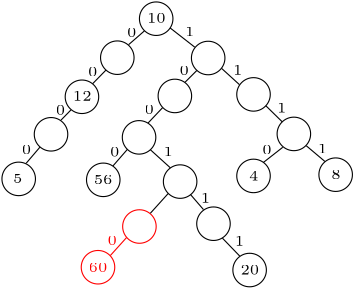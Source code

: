 <?xml version="1.0"?>
<!DOCTYPE ipe SYSTEM "ipe.dtd">
<ipe version="70218" creator="Ipe 7.2.28">
<info created="D:20241031213444" modified="D:20241031214458"/>
<ipestyle name="basic">
<symbol name="arrow/arc(spx)">
<path stroke="sym-stroke" fill="sym-stroke" pen="sym-pen">
0 0 m
-1 0.333 l
-1 -0.333 l
h
</path>
</symbol>
<symbol name="arrow/farc(spx)">
<path stroke="sym-stroke" fill="white" pen="sym-pen">
0 0 m
-1 0.333 l
-1 -0.333 l
h
</path>
</symbol>
<symbol name="arrow/ptarc(spx)">
<path stroke="sym-stroke" fill="sym-stroke" pen="sym-pen">
0 0 m
-1 0.333 l
-0.8 0 l
-1 -0.333 l
h
</path>
</symbol>
<symbol name="arrow/fptarc(spx)">
<path stroke="sym-stroke" fill="white" pen="sym-pen">
0 0 m
-1 0.333 l
-0.8 0 l
-1 -0.333 l
h
</path>
</symbol>
<symbol name="mark/circle(sx)" transformations="translations">
<path fill="sym-stroke">
0.6 0 0 0.6 0 0 e
0.4 0 0 0.4 0 0 e
</path>
</symbol>
<symbol name="mark/disk(sx)" transformations="translations">
<path fill="sym-stroke">
0.6 0 0 0.6 0 0 e
</path>
</symbol>
<symbol name="mark/fdisk(sfx)" transformations="translations">
<group>
<path fill="sym-fill">
0.5 0 0 0.5 0 0 e
</path>
<path fill="sym-stroke" fillrule="eofill">
0.6 0 0 0.6 0 0 e
0.4 0 0 0.4 0 0 e
</path>
</group>
</symbol>
<symbol name="mark/box(sx)" transformations="translations">
<path fill="sym-stroke" fillrule="eofill">
-0.6 -0.6 m
0.6 -0.6 l
0.6 0.6 l
-0.6 0.6 l
h
-0.4 -0.4 m
0.4 -0.4 l
0.4 0.4 l
-0.4 0.4 l
h
</path>
</symbol>
<symbol name="mark/square(sx)" transformations="translations">
<path fill="sym-stroke">
-0.6 -0.6 m
0.6 -0.6 l
0.6 0.6 l
-0.6 0.6 l
h
</path>
</symbol>
<symbol name="mark/fsquare(sfx)" transformations="translations">
<group>
<path fill="sym-fill">
-0.5 -0.5 m
0.5 -0.5 l
0.5 0.5 l
-0.5 0.5 l
h
</path>
<path fill="sym-stroke" fillrule="eofill">
-0.6 -0.6 m
0.6 -0.6 l
0.6 0.6 l
-0.6 0.6 l
h
-0.4 -0.4 m
0.4 -0.4 l
0.4 0.4 l
-0.4 0.4 l
h
</path>
</group>
</symbol>
<symbol name="mark/cross(sx)" transformations="translations">
<group>
<path fill="sym-stroke">
-0.43 -0.57 m
0.57 0.43 l
0.43 0.57 l
-0.57 -0.43 l
h
</path>
<path fill="sym-stroke">
-0.43 0.57 m
0.57 -0.43 l
0.43 -0.57 l
-0.57 0.43 l
h
</path>
</group>
</symbol>
<symbol name="arrow/fnormal(spx)">
<path stroke="sym-stroke" fill="white" pen="sym-pen">
0 0 m
-1 0.333 l
-1 -0.333 l
h
</path>
</symbol>
<symbol name="arrow/pointed(spx)">
<path stroke="sym-stroke" fill="sym-stroke" pen="sym-pen">
0 0 m
-1 0.333 l
-0.8 0 l
-1 -0.333 l
h
</path>
</symbol>
<symbol name="arrow/fpointed(spx)">
<path stroke="sym-stroke" fill="white" pen="sym-pen">
0 0 m
-1 0.333 l
-0.8 0 l
-1 -0.333 l
h
</path>
</symbol>
<symbol name="arrow/linear(spx)">
<path stroke="sym-stroke" pen="sym-pen">
-1 0.333 m
0 0 l
-1 -0.333 l
</path>
</symbol>
<symbol name="arrow/fdouble(spx)">
<path stroke="sym-stroke" fill="white" pen="sym-pen">
0 0 m
-1 0.333 l
-1 -0.333 l
h
-1 0 m
-2 0.333 l
-2 -0.333 l
h
</path>
</symbol>
<symbol name="arrow/double(spx)">
<path stroke="sym-stroke" fill="sym-stroke" pen="sym-pen">
0 0 m
-1 0.333 l
-1 -0.333 l
h
-1 0 m
-2 0.333 l
-2 -0.333 l
h
</path>
</symbol>
<symbol name="arrow/mid-normal(spx)">
<path stroke="sym-stroke" fill="sym-stroke" pen="sym-pen">
0.5 0 m
-0.5 0.333 l
-0.5 -0.333 l
h
</path>
</symbol>
<symbol name="arrow/mid-fnormal(spx)">
<path stroke="sym-stroke" fill="white" pen="sym-pen">
0.5 0 m
-0.5 0.333 l
-0.5 -0.333 l
h
</path>
</symbol>
<symbol name="arrow/mid-pointed(spx)">
<path stroke="sym-stroke" fill="sym-stroke" pen="sym-pen">
0.5 0 m
-0.5 0.333 l
-0.3 0 l
-0.5 -0.333 l
h
</path>
</symbol>
<symbol name="arrow/mid-fpointed(spx)">
<path stroke="sym-stroke" fill="white" pen="sym-pen">
0.5 0 m
-0.5 0.333 l
-0.3 0 l
-0.5 -0.333 l
h
</path>
</symbol>
<symbol name="arrow/mid-double(spx)">
<path stroke="sym-stroke" fill="sym-stroke" pen="sym-pen">
1 0 m
0 0.333 l
0 -0.333 l
h
0 0 m
-1 0.333 l
-1 -0.333 l
h
</path>
</symbol>
<symbol name="arrow/mid-fdouble(spx)">
<path stroke="sym-stroke" fill="white" pen="sym-pen">
1 0 m
0 0.333 l
0 -0.333 l
h
0 0 m
-1 0.333 l
-1 -0.333 l
h
</path>
</symbol>
<anglesize name="22.5 deg" value="22.5"/>
<anglesize name="30 deg" value="30"/>
<anglesize name="45 deg" value="45"/>
<anglesize name="60 deg" value="60"/>
<anglesize name="90 deg" value="90"/>
<arrowsize name="large" value="10"/>
<arrowsize name="small" value="5"/>
<arrowsize name="tiny" value="3"/>
<color name="blue" value="0 0 1"/>
<color name="brown" value="0.647 0.165 0.165"/>
<color name="darkblue" value="0 0 0.545"/>
<color name="darkcyan" value="0 0.545 0.545"/>
<color name="darkgray" value="0.663"/>
<color name="darkgreen" value="0 0.392 0"/>
<color name="darkmagenta" value="0.545 0 0.545"/>
<color name="darkorange" value="1 0.549 0"/>
<color name="darkred" value="0.545 0 0"/>
<color name="gold" value="1 0.843 0"/>
<color name="gray" value="0.745"/>
<color name="green" value="0 1 0"/>
<color name="lightblue" value="0.678 0.847 0.902"/>
<color name="lightcyan" value="0.878 1 1"/>
<color name="lightgray" value="0.827"/>
<color name="lightgreen" value="0.565 0.933 0.565"/>
<color name="lightyellow" value="1 1 0.878"/>
<color name="navy" value="0 0 0.502"/>
<color name="orange" value="1 0.647 0"/>
<color name="pink" value="1 0.753 0.796"/>
<color name="purple" value="0.627 0.125 0.941"/>
<color name="red" value="1 0 0"/>
<color name="seagreen" value="0.18 0.545 0.341"/>
<color name="turquoise" value="0.251 0.878 0.816"/>
<color name="violet" value="0.933 0.51 0.933"/>
<color name="yellow" value="1 1 0"/>
<dashstyle name="dash dot dotted" value="[4 2 1 2 1 2] 0"/>
<dashstyle name="dash dotted" value="[4 2 1 2] 0"/>
<dashstyle name="dashed" value="[4] 0"/>
<dashstyle name="dotted" value="[1 3] 0"/>
<gridsize name="10 pts (~3.5 mm)" value="10"/>
<gridsize name="14 pts (~5 mm)" value="14"/>
<gridsize name="16 pts (~6 mm)" value="16"/>
<gridsize name="20 pts (~7 mm)" value="20"/>
<gridsize name="28 pts (~10 mm)" value="28"/>
<gridsize name="32 pts (~12 mm)" value="32"/>
<gridsize name="4 pts" value="4"/>
<gridsize name="56 pts (~20 mm)" value="56"/>
<gridsize name="8 pts (~3 mm)" value="8"/>
<opacity name="10%" value="0.1"/>
<opacity name="30%" value="0.3"/>
<opacity name="50%" value="0.5"/>
<opacity name="75%" value="0.75"/>
<pen name="fat" value="1.2"/>
<pen name="heavier" value="0.8"/>
<pen name="ultrafat" value="2"/>
<symbolsize name="large" value="5"/>
<symbolsize name="small" value="2"/>
<symbolsize name="tiny" value="1.1"/>
<textsize name="Huge" value="\Huge"/>
<textsize name="LARGE" value="\LARGE"/>
<textsize name="Large" value="\Large"/>
<textsize name="footnote" value="\footnotesize"/>
<textsize name="huge" value="\huge"/>
<textsize name="large" value="\large"/>
<textsize name="script" value="\scriptsize"/>
<textsize name="small" value="\small"/>
<textsize name="tiny" value="\tiny"/>
<textstyle name="center" begin="\begin{center}" end="\end{center}"/>
<textstyle name="item" begin="\begin{itemize}\item{}" end="\end{itemize}"/>
<textstyle name="itemize" begin="\begin{itemize}" end="\end{itemize}"/>
<tiling name="falling" angle="-60" step="4" width="1"/>
<tiling name="rising" angle="30" step="4" width="1"/>
</ipestyle>
<page>
<layer name="alpha"/>
<view layers="alpha" active="alpha"/>
<path layer="alpha" stroke="black">
6.03211 0 0 6.03211 237.647 676.186 e
</path>
<text matrix="1 0 0 1 -0.120322 -0.604505" transformations="translations" pos="234.448 675.333" stroke="black" type="label" width="6.78" height="3.21" depth="0" valign="baseline" size="tiny">10</text>
<path matrix="1 0 0 1 -13.9975 -14.0349" stroke="black">
6.03211 0 0 6.03211 237.647 676.186 e
</path>
<path matrix="1 0 0 1 -26.7251 -28.1102" stroke="black">
6.03211 0 0 6.03211 237.647 676.186 e
</path>
<text matrix="1 0 0 1 -26.8455 -28.7147" transformations="translations" pos="234.448 675.333" stroke="black" type="label" width="6.78" height="3.21" depth="0" valign="baseline" size="tiny">12</text>
<path matrix="1 0 0 1 -37.8581 -41.6161" stroke="black">
6.03211 0 0 6.03211 237.647 676.186 e
</path>
<path matrix="1 0 0 1 -49.4943 -57.6678" stroke="black">
6.03211 0 0 6.03211 237.647 676.186 e
</path>
<text matrix="1 0 0 1 -48.3468 -58.2723" transformations="translations" pos="234.448 675.333" stroke="black" type="label" width="3.39" height="3.21" depth="0" valign="baseline" size="tiny">5</text>
<path stroke="black">
233.413 671.8 m
227.71 666.833 l
</path>
<path stroke="black">
219.615 657.739 m
214.753 652.771 l
</path>
<path stroke="black">
206.983 643.364 m
203.382 639.682 l
</path>
<path stroke="black">
195.801 629.957 m
190.85 624.152 l
</path>
<text matrix="1 0 0 1 13.1304 -10.1139" transformations="translations" pos="214.032 679.669" stroke="black" type="label" width="3.39" height="3.21" depth="0" valign="baseline" size="tiny">0</text>
<text matrix="1 0 0 1 -0.887509 -24.2643" transformations="translations" pos="214.032 679.669" stroke="black" type="label" width="3.39" height="3.21" depth="0" valign="baseline" size="tiny">0</text>
<text matrix="1 0 0 1 -12.5097 -38.0601" transformations="translations" pos="214.032 679.669" stroke="black" type="label" width="3.39" height="3.21" depth="0" valign="baseline" size="tiny">0</text>
<text matrix="1 0 0 1 -24.7528 -52.2994" transformations="translations" pos="214.032 679.669" stroke="black" type="label" width="3.39" height="3.21" depth="0" valign="baseline" size="tiny">0</text>
<path matrix="1 0 0 1 18.7174 -14.1498" stroke="black">
6.03211 0 0 6.03211 237.647 676.186 e
</path>
<path matrix="1 0 0 1 35.0387 -27.2518" stroke="black">
6.03211 0 0 6.03211 237.647 676.186 e
</path>
<path matrix="1 0 0 1 49.5631 -41.4768" stroke="black">
6.03211 0 0 6.03211 237.647 676.186 e
</path>
<path matrix="1 0 0 1 64.6117 -56.151" stroke="black">
6.03211 0 0 6.03211 237.647 676.186 e
</path>
<text matrix="1 0 0 1 66.2133 -56.9801" transformations="translations" pos="234.448 675.333" stroke="black" type="label" width="3.39" height="3.21" depth="0" valign="baseline" size="tiny">8</text>
<path matrix="1 0 0 1 35.0384 -56.6001" stroke="black">
6.03211 0 0 6.03211 237.647 676.186 e
</path>
<text matrix="1 0 0 1 36.64 -57.4292" transformations="translations" pos="234.448 675.333" stroke="black" type="label" width="3.39" height="3.21" depth="0" valign="baseline" size="tiny">4</text>
<path stroke="black">
283.206 629.897 m
276.275 624.468 l
</path>
<path stroke="black">
291.64 630.478 m
298.401 624.775 l
</path>
<path stroke="black">
242.614 672.897 m
251.547 665.923 l
</path>
<path stroke="black">
261.171 658.316 m
267.625 652.438 l
</path>
<path stroke="black">
277.134 644.831 m
283.07 639.011 l
</path>
<text matrix="1 0 0 1 83.2584 4.76548" transformations="translations" pos="164.723 665.142" stroke="black" type="label" width="3.39" height="3.21" depth="0" valign="baseline" size="tiny">1</text>
<text matrix="1 0 0 1 100.571 -9.14335" transformations="translations" pos="164.723 665.142" stroke="black" type="label" width="3.39" height="3.21" depth="0" valign="baseline" size="tiny">1</text>
<text matrix="1 0 0 1 116.426 -22.7604" transformations="translations" pos="164.723 665.142" stroke="black" type="label" width="3.39" height="3.21" depth="0" valign="baseline" size="tiny">1</text>
<text matrix="1 0 0 1 131.113 -37.4473" transformations="translations" pos="164.723 665.142" stroke="black" type="label" width="3.39" height="3.21" depth="0" valign="baseline" size="tiny">1</text>
<text matrix="1 0 0 1 61.7628 -52.3267" transformations="translations" pos="214.032 679.669" stroke="black" type="label" width="3.39" height="3.21" depth="0" valign="baseline" size="tiny">0</text>
<path matrix="1 0 0 1 6.72513 -27.808" stroke="black">
6.03211 0 0 6.03211 237.647 676.186 e
</path>
<path matrix="1 0 0 1 -6.16363 -42.7185" stroke="black">
6.03211 0 0 6.03211 237.647 676.186 e
</path>
<path matrix="1 0 0 1 -19.0524 -58.0081" stroke="black">
6.03211 0 0 6.03211 237.647 676.186 e
</path>
<path matrix="1 0 0 1 8.62054 -58.6399" stroke="black">
6.03211 0 0 6.03211 237.647 676.186 e
</path>
<path matrix="1 0 0 1 20.6248 -73.8032" stroke="black">
6.03211 0 0 6.03211 237.647 676.186 e
</path>
<path matrix="1 0 0 1 33.6399 -90.4827" stroke="black">
6.03211 0 0 6.03211 237.647 676.186 e
</path>
<path matrix="1 0 0 1 -6.03727 -74.814" stroke="red">
6.03211 0 0 6.03211 237.647 676.186 e
</path>
<path matrix="1 0 0 1 -20.9478 -89.4718" stroke="red">
6.03211 0 0 6.03211 237.647 676.186 e
</path>
<path stroke="black">
252.308 657.583 m
248.028 653.304 l
</path>
<path stroke="black">
239.955 644.161 m
234.703 638.617 l
</path>
<path stroke="black">
227.311 629.182 m
222.059 623.152 l
</path>
<path stroke="black">
235.578 628.987 m
242.776 622.471 l
</path>
<path stroke="black">
250.007 612.878 m
254.675 607.461 l
</path>
<path stroke="black">
261.475 597.203 m
267.757 590.691 l
</path>
<path stroke="black">
241.939 613.223 m
235.542 606.135 l
</path>
<path stroke="red">
227.013 597.433 m
221.135 590.921 l
</path>
<text matrix="1 0 0 1 -21.1313 -90.3365" transformations="translations" pos="234.448 675.333" stroke="red" type="label" width="6.78" height="3.21" depth="0" valign="baseline" size="tiny">60</text>
<text matrix="1 0 0 1 6.07999 -84.98" transformations="translations" pos="214.032 679.669" stroke="red" type="label" width="3.39" height="3.21" depth="0" valign="baseline" size="tiny">0</text>
<text matrix="1 0 0 1 88.9969 -55.2466" transformations="translations" pos="164.723 665.142" stroke="black" type="label" width="3.39" height="3.21" depth="0" valign="baseline" size="tiny">1</text>
<text matrix="1 0 0 1 101.252 -70.7117" transformations="translations" pos="164.723 665.142" stroke="black" type="label" width="3.39" height="3.21" depth="0" valign="baseline" size="tiny">1</text>
<text matrix="1 0 0 1 75.5744 -38.5171" transformations="translations" pos="164.723 665.142" stroke="black" type="label" width="3.39" height="3.21" depth="0" valign="baseline" size="tiny">1</text>
<text matrix="1 0 0 1 31.9999 -23.7311" transformations="translations" pos="214.032 679.669" stroke="black" type="label" width="3.39" height="3.21" depth="0" valign="baseline" size="tiny">0</text>
<text matrix="1 0 0 1 19.4528 -37.8344" transformations="translations" pos="214.032 679.669" stroke="black" type="label" width="3.39" height="3.21" depth="0" valign="baseline" size="tiny">0</text>
<text matrix="1 0 0 1 7.00295 -53.105" transformations="translations" pos="214.032 679.669" stroke="black" type="label" width="3.39" height="3.21" depth="0" valign="baseline" size="tiny">0</text>
<text matrix="1 0 0 1 -19.3122 -58.7593" transformations="translations" pos="234.448 675.333" stroke="black" type="label" width="6.78" height="3.21" depth="0" valign="baseline" size="tiny">56</text>
<text matrix="1 0 0 1 33.5291 -91.2352" transformations="translations" pos="234.448 675.333" stroke="black" type="label" width="6.78" height="3.21" depth="0" valign="baseline" size="tiny">20</text>
</page>
</ipe>

